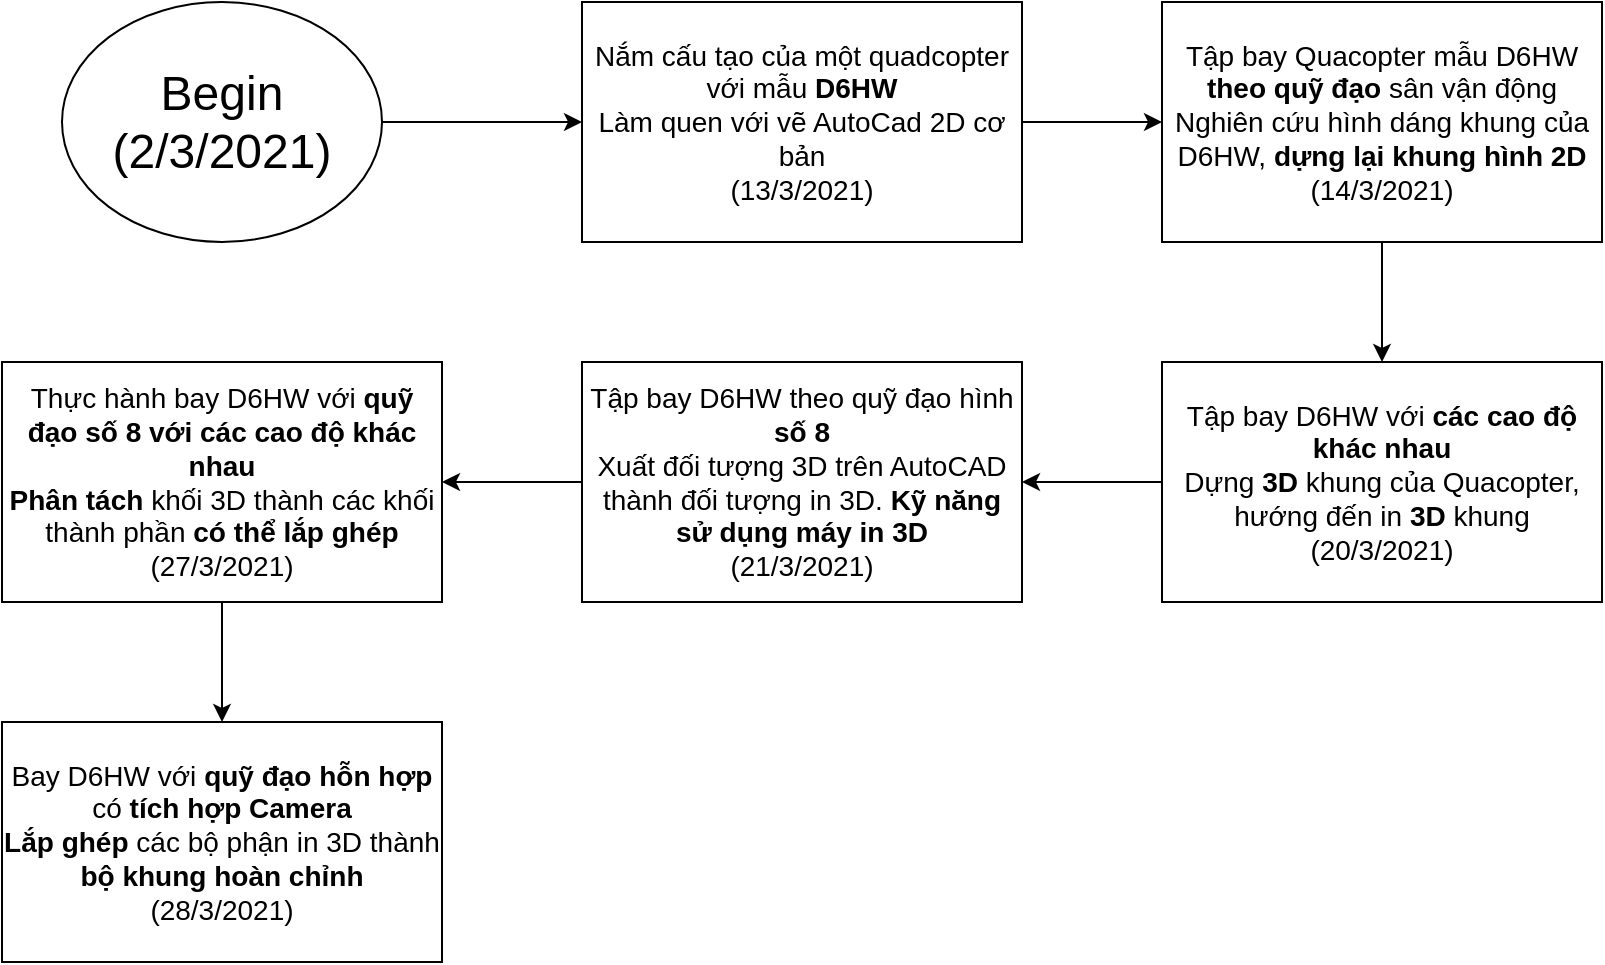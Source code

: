 <mxfile version="14.4.4" type="github">
  <diagram id="C5RBs43oDa-KdzZeNtuy" name="Page-1">
    <mxGraphModel dx="1038" dy="548" grid="1" gridSize="10" guides="1" tooltips="1" connect="1" arrows="1" fold="1" page="1" pageScale="1" pageWidth="827" pageHeight="1169" math="0" shadow="0">
      <root>
        <mxCell id="WIyWlLk6GJQsqaUBKTNV-0" />
        <mxCell id="WIyWlLk6GJQsqaUBKTNV-1" parent="WIyWlLk6GJQsqaUBKTNV-0" />
        <mxCell id="xfTpq5opTUSksuWAv6uG-0" style="edgeStyle=orthogonalEdgeStyle;curved=0;rounded=1;sketch=0;orthogonalLoop=1;jettySize=auto;html=1;exitX=1;exitY=0.5;exitDx=0;exitDy=0;entryX=0;entryY=0.5;entryDx=0;entryDy=0;" edge="1" parent="WIyWlLk6GJQsqaUBKTNV-1" source="2p2Xl5QN_kJqbLYliEAD-0" target="2p2Xl5QN_kJqbLYliEAD-1">
          <mxGeometry relative="1" as="geometry" />
        </mxCell>
        <mxCell id="2p2Xl5QN_kJqbLYliEAD-0" value="&lt;font style=&quot;font-size: 24px&quot;&gt;Begin (2/3/2021)&lt;/font&gt;" style="ellipse;whiteSpace=wrap;html=1;" parent="WIyWlLk6GJQsqaUBKTNV-1" vertex="1">
          <mxGeometry x="30" width="160" height="120" as="geometry" />
        </mxCell>
        <mxCell id="xfTpq5opTUSksuWAv6uG-3" style="edgeStyle=orthogonalEdgeStyle;curved=0;rounded=1;sketch=0;orthogonalLoop=1;jettySize=auto;html=1;exitX=1;exitY=0.5;exitDx=0;exitDy=0;entryX=0;entryY=0.5;entryDx=0;entryDy=0;" edge="1" parent="WIyWlLk6GJQsqaUBKTNV-1" source="2p2Xl5QN_kJqbLYliEAD-1" target="xfTpq5opTUSksuWAv6uG-1">
          <mxGeometry relative="1" as="geometry" />
        </mxCell>
        <mxCell id="2p2Xl5QN_kJqbLYliEAD-1" value="&lt;font style=&quot;font-size: 14px&quot;&gt;Nắm cấu tạo của một quadcopter với mẫu &lt;b&gt;D6HW&lt;/b&gt;&lt;br&gt;Làm quen với vẽ AutoCad 2D cơ bản&lt;br&gt;(13/3/2021)&lt;br&gt;&lt;/font&gt;" style="rounded=0;whiteSpace=wrap;html=1;" parent="WIyWlLk6GJQsqaUBKTNV-1" vertex="1">
          <mxGeometry x="290" width="220" height="120" as="geometry" />
        </mxCell>
        <mxCell id="xfTpq5opTUSksuWAv6uG-5" style="edgeStyle=orthogonalEdgeStyle;curved=0;rounded=1;sketch=0;orthogonalLoop=1;jettySize=auto;html=1;exitX=0.5;exitY=1;exitDx=0;exitDy=0;entryX=0.5;entryY=0;entryDx=0;entryDy=0;" edge="1" parent="WIyWlLk6GJQsqaUBKTNV-1" source="xfTpq5opTUSksuWAv6uG-1" target="xfTpq5opTUSksuWAv6uG-4">
          <mxGeometry relative="1" as="geometry" />
        </mxCell>
        <mxCell id="xfTpq5opTUSksuWAv6uG-1" value="&lt;font style=&quot;font-size: 14px&quot;&gt;Tập bay Quacopter mẫu D6HW &lt;b&gt;theo quỹ đạo&lt;/b&gt; sân vận động&lt;br&gt;Nghiên cứu hình dáng khung của D6HW, &lt;b&gt;dựng lại khung hình 2D&lt;/b&gt;&lt;br&gt;(14/3/2021)&lt;/font&gt;" style="rounded=0;whiteSpace=wrap;html=1;sketch=0;" vertex="1" parent="WIyWlLk6GJQsqaUBKTNV-1">
          <mxGeometry x="580" width="220" height="120" as="geometry" />
        </mxCell>
        <mxCell id="xfTpq5opTUSksuWAv6uG-8" style="edgeStyle=orthogonalEdgeStyle;curved=0;rounded=1;sketch=0;orthogonalLoop=1;jettySize=auto;html=1;exitX=0;exitY=0.5;exitDx=0;exitDy=0;entryX=1;entryY=0.5;entryDx=0;entryDy=0;" edge="1" parent="WIyWlLk6GJQsqaUBKTNV-1" source="xfTpq5opTUSksuWAv6uG-4" target="xfTpq5opTUSksuWAv6uG-6">
          <mxGeometry relative="1" as="geometry" />
        </mxCell>
        <mxCell id="xfTpq5opTUSksuWAv6uG-4" value="&lt;font style=&quot;font-size: 14px&quot;&gt;Tập bay D6HW với &lt;b&gt;các cao độ khác nhau&lt;/b&gt;&lt;br&gt;Dựng &lt;b&gt;3D&lt;/b&gt; khung của Quacopter, hướng đến in &lt;b&gt;3D&lt;/b&gt; khung&lt;br&gt;(20/3/2021)&lt;/font&gt;" style="rounded=0;whiteSpace=wrap;html=1;sketch=0;" vertex="1" parent="WIyWlLk6GJQsqaUBKTNV-1">
          <mxGeometry x="580" y="180" width="220" height="120" as="geometry" />
        </mxCell>
        <mxCell id="xfTpq5opTUSksuWAv6uG-9" style="edgeStyle=orthogonalEdgeStyle;curved=0;rounded=1;sketch=0;orthogonalLoop=1;jettySize=auto;html=1;exitX=0;exitY=0.5;exitDx=0;exitDy=0;entryX=1;entryY=0.5;entryDx=0;entryDy=0;" edge="1" parent="WIyWlLk6GJQsqaUBKTNV-1" source="xfTpq5opTUSksuWAv6uG-6" target="xfTpq5opTUSksuWAv6uG-7">
          <mxGeometry relative="1" as="geometry" />
        </mxCell>
        <mxCell id="xfTpq5opTUSksuWAv6uG-6" value="&lt;font style=&quot;font-size: 14px&quot;&gt;Tập bay D6HW theo quỹ đạo hình &lt;b&gt;số 8&lt;/b&gt;&lt;br&gt;Xuất đối tượng 3D trên AutoCAD thành đối tượng in 3D. &lt;b&gt;Kỹ năng sử dụng máy in 3D&lt;/b&gt;&lt;br&gt;(21/3/2021)&lt;/font&gt;" style="rounded=0;whiteSpace=wrap;html=1;sketch=0;" vertex="1" parent="WIyWlLk6GJQsqaUBKTNV-1">
          <mxGeometry x="290" y="180" width="220" height="120" as="geometry" />
        </mxCell>
        <mxCell id="xfTpq5opTUSksuWAv6uG-12" style="edgeStyle=orthogonalEdgeStyle;curved=0;rounded=1;sketch=0;orthogonalLoop=1;jettySize=auto;html=1;exitX=0.5;exitY=1;exitDx=0;exitDy=0;entryX=0.5;entryY=0;entryDx=0;entryDy=0;" edge="1" parent="WIyWlLk6GJQsqaUBKTNV-1" source="xfTpq5opTUSksuWAv6uG-7" target="xfTpq5opTUSksuWAv6uG-11">
          <mxGeometry relative="1" as="geometry" />
        </mxCell>
        <mxCell id="xfTpq5opTUSksuWAv6uG-7" value="&lt;span style=&quot;font-size: 14px&quot;&gt;Thực hành bay D6HW với &lt;b&gt;quỹ đạo số 8 với các cao độ khác nhau&lt;/b&gt;&lt;br&gt;&lt;b&gt;Phân tách&lt;/b&gt; khối 3D thành các khối thành phần &lt;b&gt;có thể lắp ghép&lt;/b&gt;&lt;br&gt;(27/3/2021)&lt;br&gt;&lt;/span&gt;" style="rounded=0;whiteSpace=wrap;html=1;sketch=0;" vertex="1" parent="WIyWlLk6GJQsqaUBKTNV-1">
          <mxGeometry y="180" width="220" height="120" as="geometry" />
        </mxCell>
        <mxCell id="xfTpq5opTUSksuWAv6uG-11" value="&lt;span style=&quot;font-size: 14px&quot;&gt;Bay D6HW với &lt;b&gt;quỹ đạo hỗn hợp&lt;/b&gt; có &lt;b&gt;tích hợp Camera&lt;/b&gt;&lt;br&gt;&lt;b&gt;Lắp ghép&lt;/b&gt; các bộ phận in 3D thành &lt;b&gt;bộ khung hoàn chỉnh&lt;br&gt;&lt;/b&gt;(28/3/2021)&lt;br&gt;&lt;/span&gt;" style="rounded=0;whiteSpace=wrap;html=1;sketch=0;" vertex="1" parent="WIyWlLk6GJQsqaUBKTNV-1">
          <mxGeometry y="360" width="220" height="120" as="geometry" />
        </mxCell>
      </root>
    </mxGraphModel>
  </diagram>
</mxfile>
